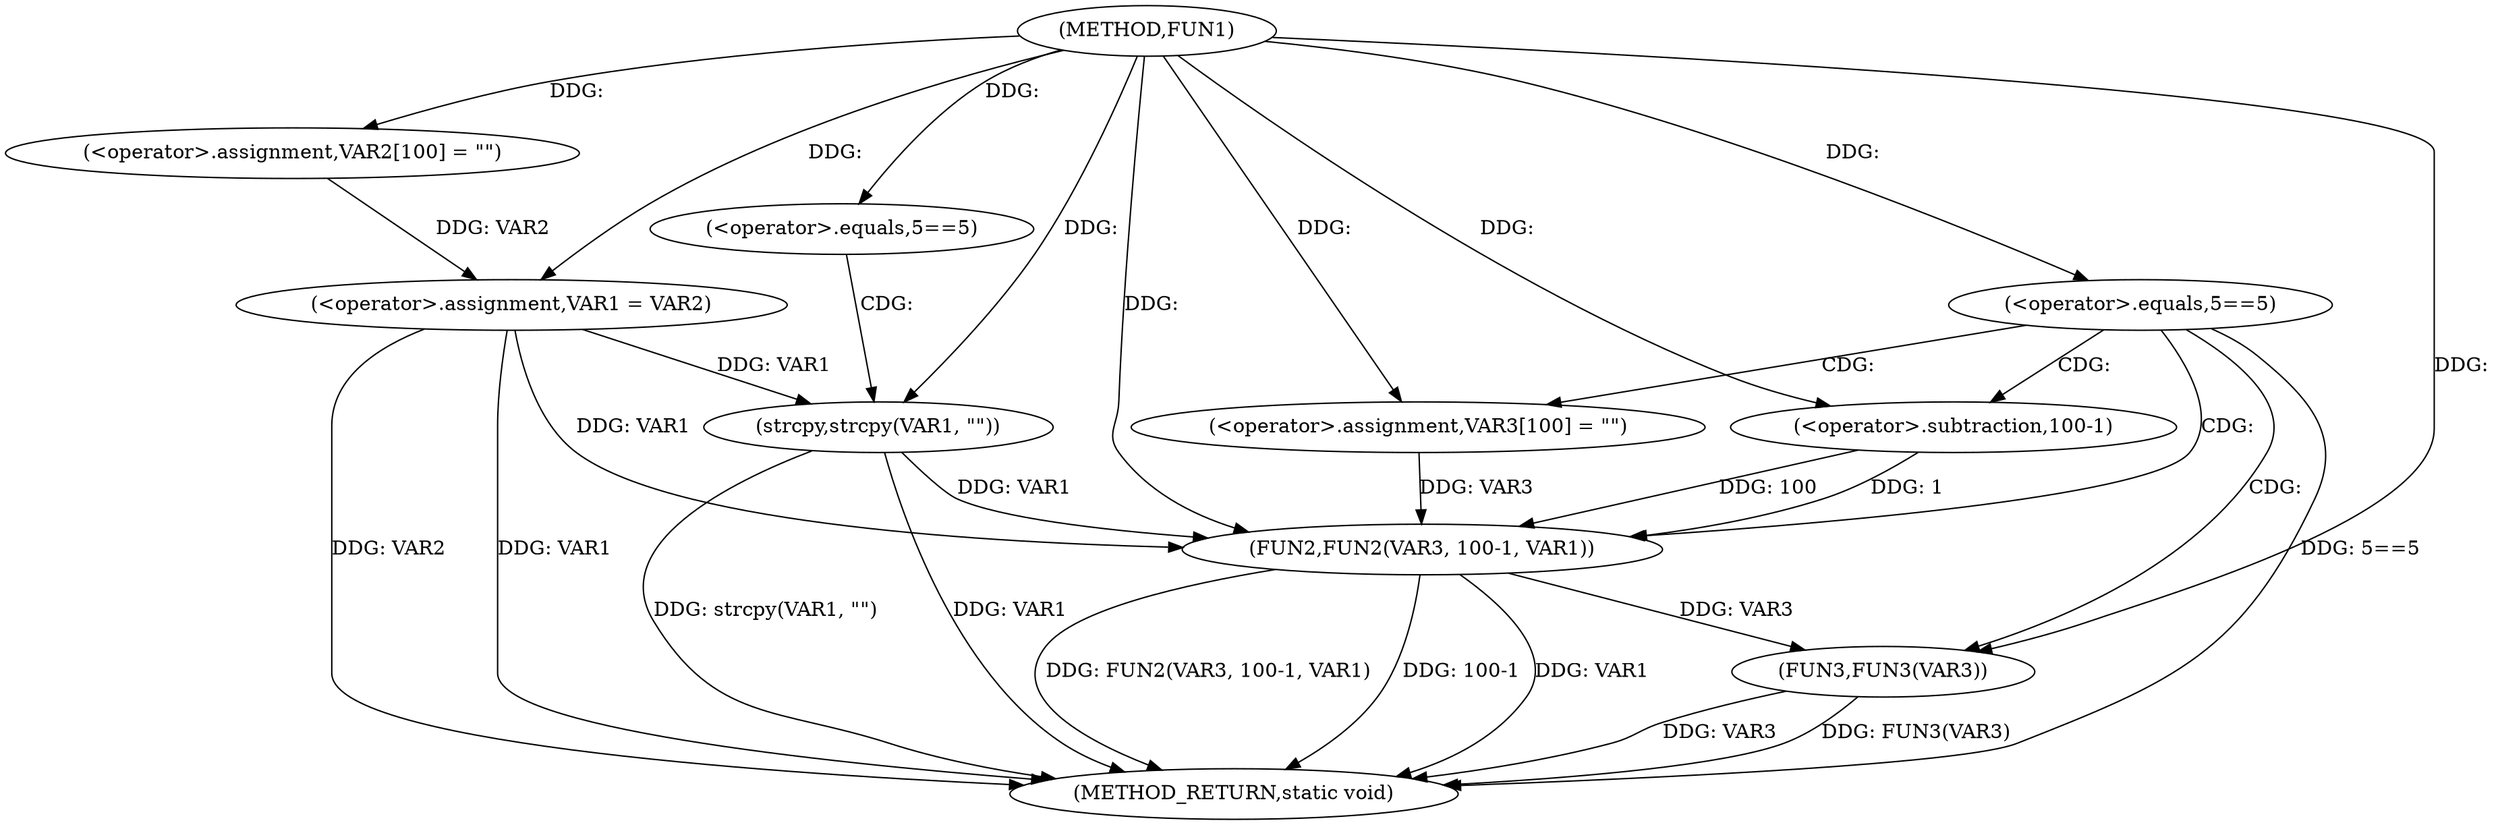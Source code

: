 digraph FUN1 {  
"1000100" [label = "(METHOD,FUN1)" ]
"1000136" [label = "(METHOD_RETURN,static void)" ]
"1000104" [label = "(<operator>.assignment,VAR2[100] = \"\")" ]
"1000107" [label = "(<operator>.assignment,VAR1 = VAR2)" ]
"1000111" [label = "(<operator>.equals,5==5)" ]
"1000115" [label = "(strcpy,strcpy(VAR1, \"\"))" ]
"1000119" [label = "(<operator>.equals,5==5)" ]
"1000125" [label = "(<operator>.assignment,VAR3[100] = \"\")" ]
"1000128" [label = "(FUN2,FUN2(VAR3, 100-1, VAR1))" ]
"1000130" [label = "(<operator>.subtraction,100-1)" ]
"1000134" [label = "(FUN3,FUN3(VAR3))" ]
  "1000128" -> "1000136"  [ label = "DDG: 100-1"] 
  "1000107" -> "1000136"  [ label = "DDG: VAR1"] 
  "1000134" -> "1000136"  [ label = "DDG: FUN3(VAR3)"] 
  "1000115" -> "1000136"  [ label = "DDG: strcpy(VAR1, \"\")"] 
  "1000128" -> "1000136"  [ label = "DDG: VAR1"] 
  "1000134" -> "1000136"  [ label = "DDG: VAR3"] 
  "1000128" -> "1000136"  [ label = "DDG: FUN2(VAR3, 100-1, VAR1)"] 
  "1000119" -> "1000136"  [ label = "DDG: 5==5"] 
  "1000115" -> "1000136"  [ label = "DDG: VAR1"] 
  "1000107" -> "1000136"  [ label = "DDG: VAR2"] 
  "1000100" -> "1000104"  [ label = "DDG: "] 
  "1000104" -> "1000107"  [ label = "DDG: VAR2"] 
  "1000100" -> "1000107"  [ label = "DDG: "] 
  "1000100" -> "1000111"  [ label = "DDG: "] 
  "1000107" -> "1000115"  [ label = "DDG: VAR1"] 
  "1000100" -> "1000115"  [ label = "DDG: "] 
  "1000100" -> "1000119"  [ label = "DDG: "] 
  "1000100" -> "1000125"  [ label = "DDG: "] 
  "1000125" -> "1000128"  [ label = "DDG: VAR3"] 
  "1000100" -> "1000128"  [ label = "DDG: "] 
  "1000130" -> "1000128"  [ label = "DDG: 100"] 
  "1000130" -> "1000128"  [ label = "DDG: 1"] 
  "1000100" -> "1000130"  [ label = "DDG: "] 
  "1000107" -> "1000128"  [ label = "DDG: VAR1"] 
  "1000115" -> "1000128"  [ label = "DDG: VAR1"] 
  "1000128" -> "1000134"  [ label = "DDG: VAR3"] 
  "1000100" -> "1000134"  [ label = "DDG: "] 
  "1000111" -> "1000115"  [ label = "CDG: "] 
  "1000119" -> "1000128"  [ label = "CDG: "] 
  "1000119" -> "1000125"  [ label = "CDG: "] 
  "1000119" -> "1000130"  [ label = "CDG: "] 
  "1000119" -> "1000134"  [ label = "CDG: "] 
}
